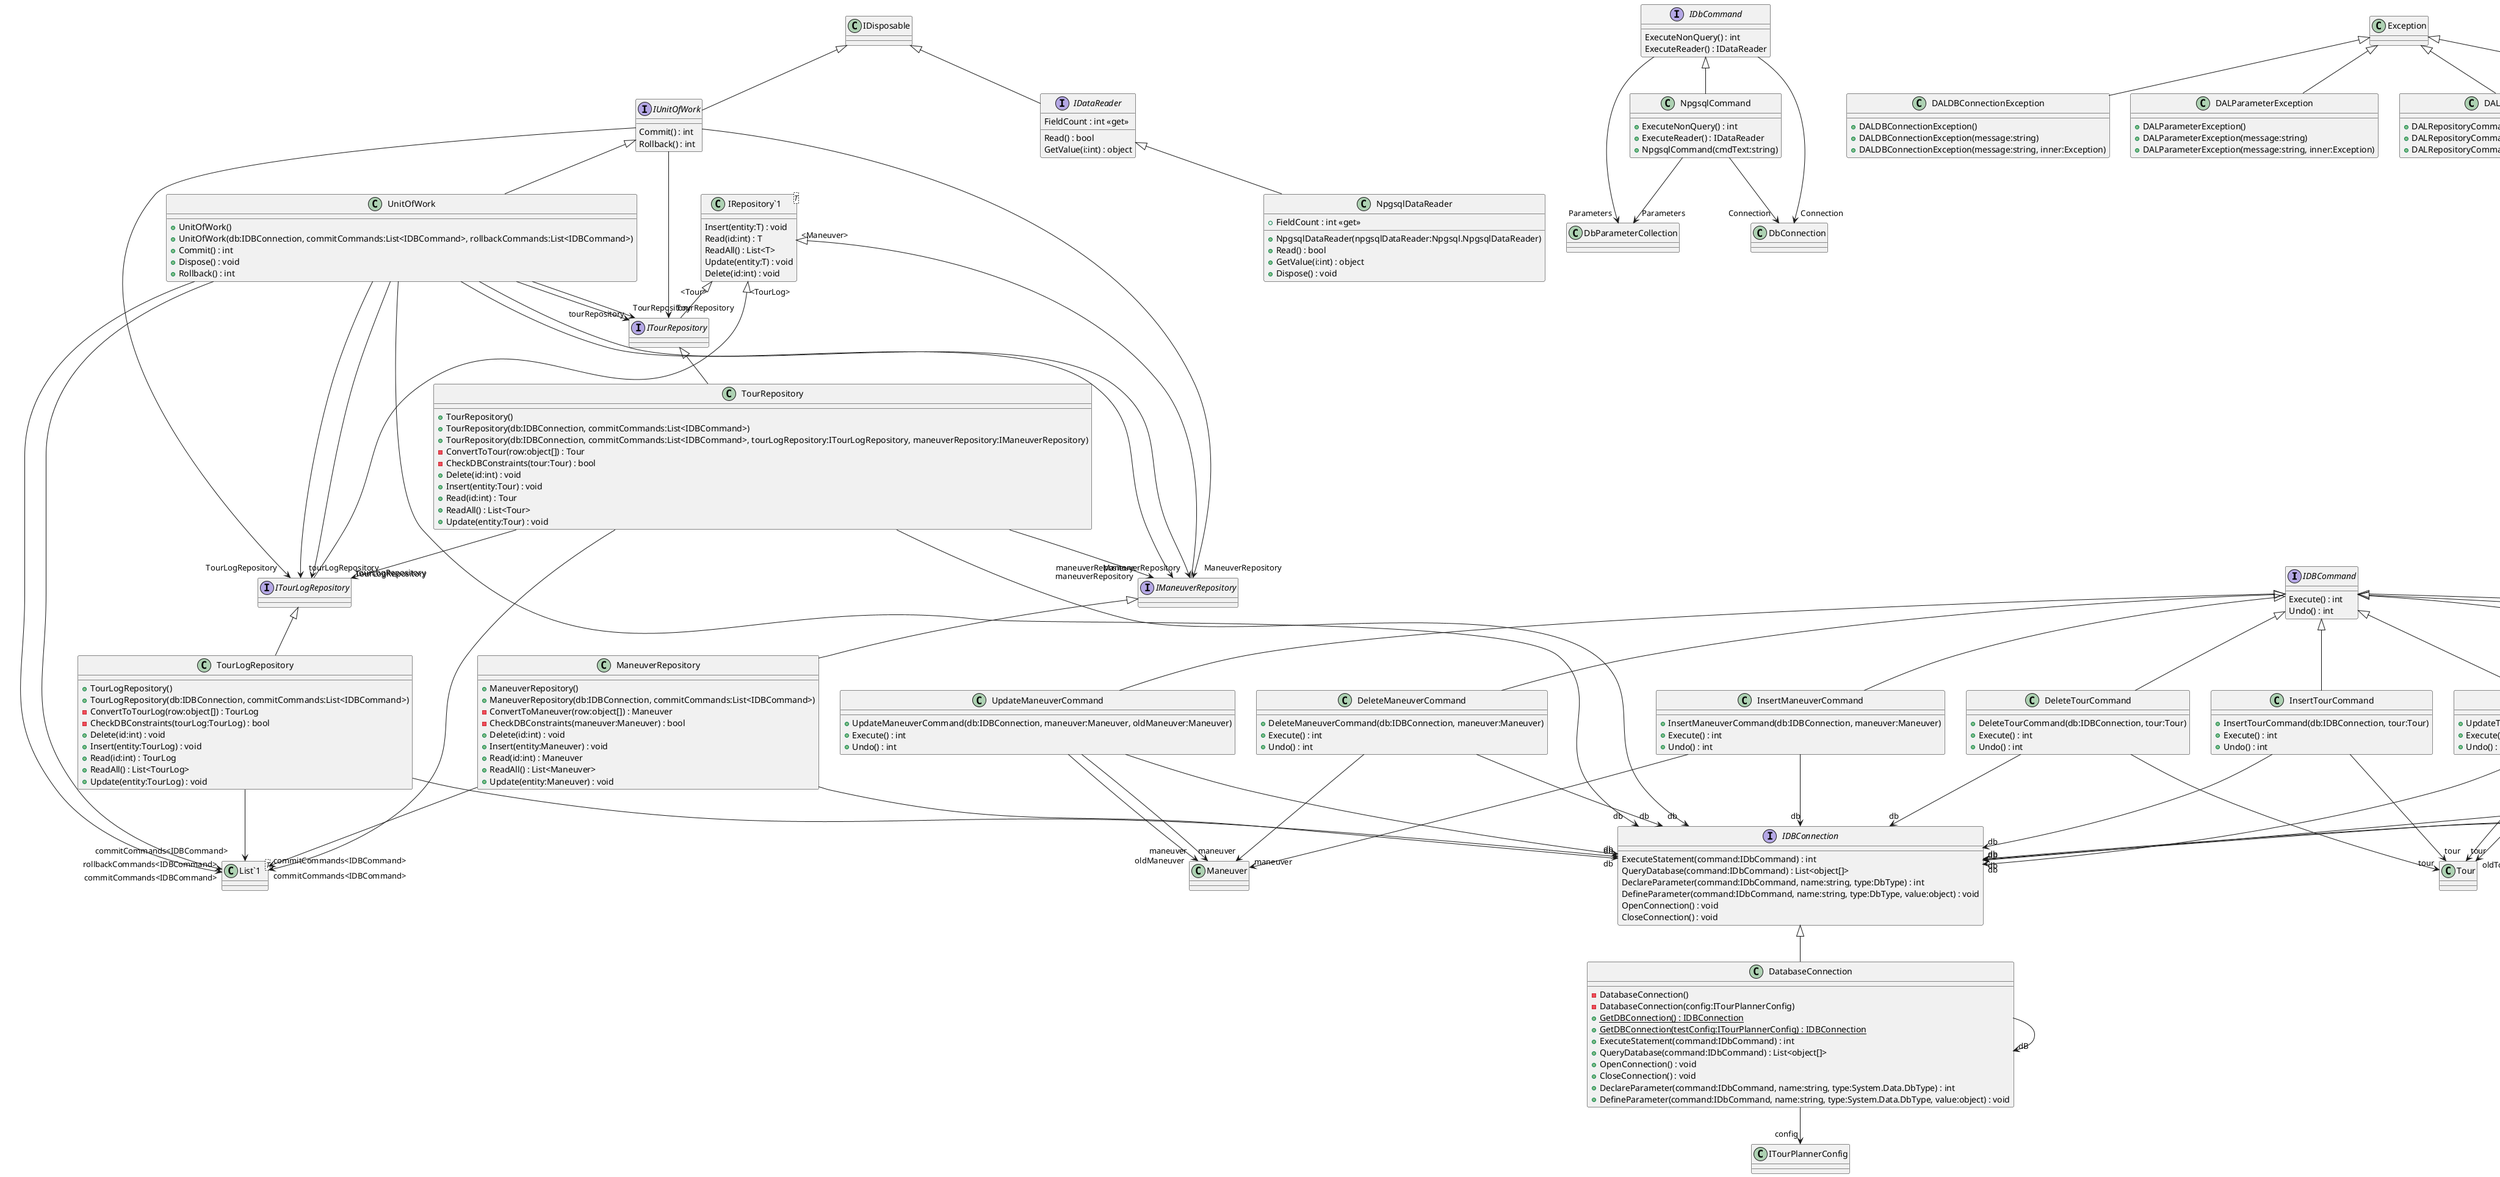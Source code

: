 @startuml
interface IDBCommand {
    Execute() : int
    Undo() : int
}
class DatabaseConnection {
    - DatabaseConnection()
    - DatabaseConnection(config:ITourPlannerConfig)
    + {static} GetDBConnection() : IDBConnection
    + {static} GetDBConnection(testConfig:ITourPlannerConfig) : IDBConnection
    + ExecuteStatement(command:IDbCommand) : int
    + QueryDatabase(command:IDbCommand) : List<object[]>
    + OpenConnection() : void
    + CloseConnection() : void
    + DeclareParameter(command:IDbCommand, name:string, type:System.Data.DbType) : int
    + DefineParameter(command:IDbCommand, name:string, type:System.Data.DbType, value:object) : void
}
IDBConnection <|-- DatabaseConnection
DatabaseConnection --> "dB" DatabaseConnection
DatabaseConnection --> "config" ITourPlannerConfig
interface IDataReader {
    Read() : bool
    GetValue(i:int) : object
    FieldCount : int <<get>>
}
IDisposable <|-- IDataReader
interface IDbCommand {
    ExecuteNonQuery() : int
    ExecuteReader() : IDataReader
}
IDbCommand --> "Parameters" DbParameterCollection
IDbCommand --> "Connection" DbConnection
interface IDBConnection {
    ExecuteStatement(command:IDbCommand) : int
    QueryDatabase(command:IDbCommand) : List<object[]>
    DeclareParameter(command:IDbCommand, name:string, type:DbType) : int
    DefineParameter(command:IDbCommand, name:string, type:DbType, value:object) : void
    OpenConnection() : void
    CloseConnection() : void
}
class NpgsqlCommand {
    + ExecuteNonQuery() : int
    + ExecuteReader() : IDataReader
    + NpgsqlCommand(cmdText:string)
}
IDbCommand <|-- NpgsqlCommand
NpgsqlCommand --> "Parameters" DbParameterCollection
NpgsqlCommand --> "Connection" DbConnection
class NpgsqlDataReader {
    + NpgsqlDataReader(npgsqlDataReader:Npgsql.NpgsqlDataReader)
    + FieldCount : int <<get>>
    + Read() : bool
    + GetValue(i:int) : object
    + Dispose() : void
}
IDataReader <|-- NpgsqlDataReader
class DALDBConnectionException {
    + DALDBConnectionException()
    + DALDBConnectionException(message:string)
    + DALDBConnectionException(message:string, inner:Exception)
}
Exception <|-- DALDBConnectionException
class DALParameterException {
    + DALParameterException()
    + DALParameterException(message:string)
    + DALParameterException(message:string, inner:Exception)
}
Exception <|-- DALParameterException
class DALRepositoryCommandException {
    + DALRepositoryCommandException()
    + DALRepositoryCommandException(message:string)
    + DALRepositoryCommandException(message:string, inner:Exception)
}
Exception <|-- DALRepositoryCommandException
class DALUnitOfWorkException {
    + DALUnitOfWorkException()
    + DALUnitOfWorkException(message:string)
    + DALUnitOfWorkException(message:string, inner:Exception)
}
Exception <|-- DALUnitOfWorkException
interface IManeuverRepository {
}
class "IRepository`1"<T> {
}
"IRepository`1" "<Maneuver>" <|-- IManeuverRepository
interface "IRepository`1"<T> {
    Insert(entity:T) : void
    Read(id:int) : T
    ReadAll() : List<T>
    Update(entity:T) : void
    Delete(id:int) : void
}
interface ITourLogRepository {
}
class "IRepository`1"<T> {
}
"IRepository`1" "<TourLog>" <|-- ITourLogRepository
interface ITourRepository {
}
class "IRepository`1"<T> {
}
"IRepository`1" "<Tour>" <|-- ITourRepository
class ManeuverRepository {
    + ManeuverRepository()
    + ManeuverRepository(db:IDBConnection, commitCommands:List<IDBCommand>)
    - ConvertToManeuver(row:object[]) : Maneuver
    - CheckDBConstraints(maneuver:Maneuver) : bool
    + Delete(id:int) : void
    + Insert(entity:Maneuver) : void
    + Read(id:int) : Maneuver
    + ReadAll() : List<Maneuver>
    + Update(entity:Maneuver) : void
}
class "List`1"<T> {
}
IManeuverRepository <|-- ManeuverRepository
ManeuverRepository --> "db" IDBConnection
ManeuverRepository --> "commitCommands<IDBCommand>" "List`1"
class TourLogRepository {
    + TourLogRepository()
    + TourLogRepository(db:IDBConnection, commitCommands:List<IDBCommand>)
    - ConvertToTourLog(row:object[]) : TourLog
    - CheckDBConstraints(tourLog:TourLog) : bool
    + Delete(id:int) : void
    + Insert(entity:TourLog) : void
    + Read(id:int) : TourLog
    + ReadAll() : List<TourLog>
    + Update(entity:TourLog) : void
}
class "List`1"<T> {
}
ITourLogRepository <|-- TourLogRepository
TourLogRepository --> "db" IDBConnection
TourLogRepository --> "commitCommands<IDBCommand>" "List`1"
class TourRepository {
    + TourRepository()
    + TourRepository(db:IDBConnection, commitCommands:List<IDBCommand>)
    + TourRepository(db:IDBConnection, commitCommands:List<IDBCommand>, tourLogRepository:ITourLogRepository, maneuverRepository:IManeuverRepository)
    - ConvertToTour(row:object[]) : Tour
    - CheckDBConstraints(tour:Tour) : bool
    + Delete(id:int) : void
    + Insert(entity:Tour) : void
    + Read(id:int) : Tour
    + ReadAll() : List<Tour>
    + Update(entity:Tour) : void
}
class "List`1"<T> {
}
ITourRepository <|-- TourRepository
TourRepository --> "db" IDBConnection
TourRepository --> "commitCommands<IDBCommand>" "List`1"
TourRepository --> "tourLogRepository" ITourLogRepository
TourRepository --> "maneuverRepository" IManeuverRepository
interface IUnitOfWork {
    Commit() : int
    Rollback() : int
}
IDisposable <|-- IUnitOfWork
IUnitOfWork --> "TourRepository" ITourRepository
IUnitOfWork --> "TourLogRepository" ITourLogRepository
IUnitOfWork --> "ManeuverRepository" IManeuverRepository
class UnitOfWork {
    + UnitOfWork()
    + UnitOfWork(db:IDBConnection, commitCommands:List<IDBCommand>, rollbackCommands:List<IDBCommand>)
    + Commit() : int
    + Dispose() : void
    + Rollback() : int
}
class "List`1"<T> {
}
IUnitOfWork <|-- UnitOfWork
UnitOfWork --> "commitCommands<IDBCommand>" "List`1"
UnitOfWork --> "rollbackCommands<IDBCommand>" "List`1"
UnitOfWork --> "db" IDBConnection
UnitOfWork --> "tourRepository" ITourRepository
UnitOfWork --> "tourLogRepository" ITourLogRepository
UnitOfWork --> "maneuverRepository" IManeuverRepository
UnitOfWork --> "TourRepository" ITourRepository
UnitOfWork --> "TourLogRepository" ITourLogRepository
UnitOfWork --> "ManeuverRepository" IManeuverRepository
class DeleteManeuverCommand {
    + DeleteManeuverCommand(db:IDBConnection, maneuver:Maneuver)
    + Execute() : int
    + Undo() : int
}
IDBCommand <|-- DeleteManeuverCommand
DeleteManeuverCommand --> "db" IDBConnection
DeleteManeuverCommand --> "maneuver" Maneuver
class InsertManeuverCommand {
    + InsertManeuverCommand(db:IDBConnection, maneuver:Maneuver)
    + Execute() : int
    + Undo() : int
}
IDBCommand <|-- InsertManeuverCommand
InsertManeuverCommand --> "db" IDBConnection
InsertManeuverCommand --> "maneuver" Maneuver
class UpdateManeuverCommand {
    + UpdateManeuverCommand(db:IDBConnection, maneuver:Maneuver, oldManeuver:Maneuver)
    + Execute() : int
    + Undo() : int
}
IDBCommand <|-- UpdateManeuverCommand
UpdateManeuverCommand --> "db" IDBConnection
UpdateManeuverCommand --> "maneuver" Maneuver
UpdateManeuverCommand --> "oldManeuver" Maneuver
class DeleteTourCommand {
    + DeleteTourCommand(db:IDBConnection, tour:Tour)
    + Execute() : int
    + Undo() : int
}
IDBCommand <|-- DeleteTourCommand
DeleteTourCommand --> "db" IDBConnection
DeleteTourCommand --> "tour" Tour
class InsertTourCommand {
    + InsertTourCommand(db:IDBConnection, tour:Tour)
    + Execute() : int
    + Undo() : int
}
IDBCommand <|-- InsertTourCommand
InsertTourCommand --> "db" IDBConnection
InsertTourCommand --> "tour" Tour
class UpdateTourCommand {
    + UpdateTourCommand(db:IDBConnection, tour:Tour, oldTour:Tour)
    + Execute() : int
    + Undo() : int
}
IDBCommand <|-- UpdateTourCommand
UpdateTourCommand --> "db" IDBConnection
UpdateTourCommand --> "tour" Tour
UpdateTourCommand --> "oldTour" Tour
class DeleteTourLogCommand {
    + DeleteTourLogCommand(db:IDBConnection, tourLog:TourLog)
    + Execute() : int
    + Undo() : int
}
IDBCommand <|-- DeleteTourLogCommand
DeleteTourLogCommand --> "db" IDBConnection
DeleteTourLogCommand --> "tourLog" TourLog
class InsertTourLogCommand {
    + InsertTourLogCommand(db:IDBConnection, tourLog:TourLog)
    + Execute() : int
    + Undo() : int
}
IDBCommand <|-- InsertTourLogCommand
InsertTourLogCommand --> "db" IDBConnection
InsertTourLogCommand --> "tourLog" TourLog
class UpdateTourLogCommand {
    + UpdateTourLogCommand(db:IDBConnection, tourLog:TourLog, oldTourLog:TourLog)
    + Execute() : int
    + Undo() : int
}
IDBCommand <|-- UpdateTourLogCommand
UpdateTourLogCommand --> "db" IDBConnection
UpdateTourLogCommand --> "tourLog" TourLog
UpdateTourLogCommand --> "oldTourLog" TourLog
@enduml
